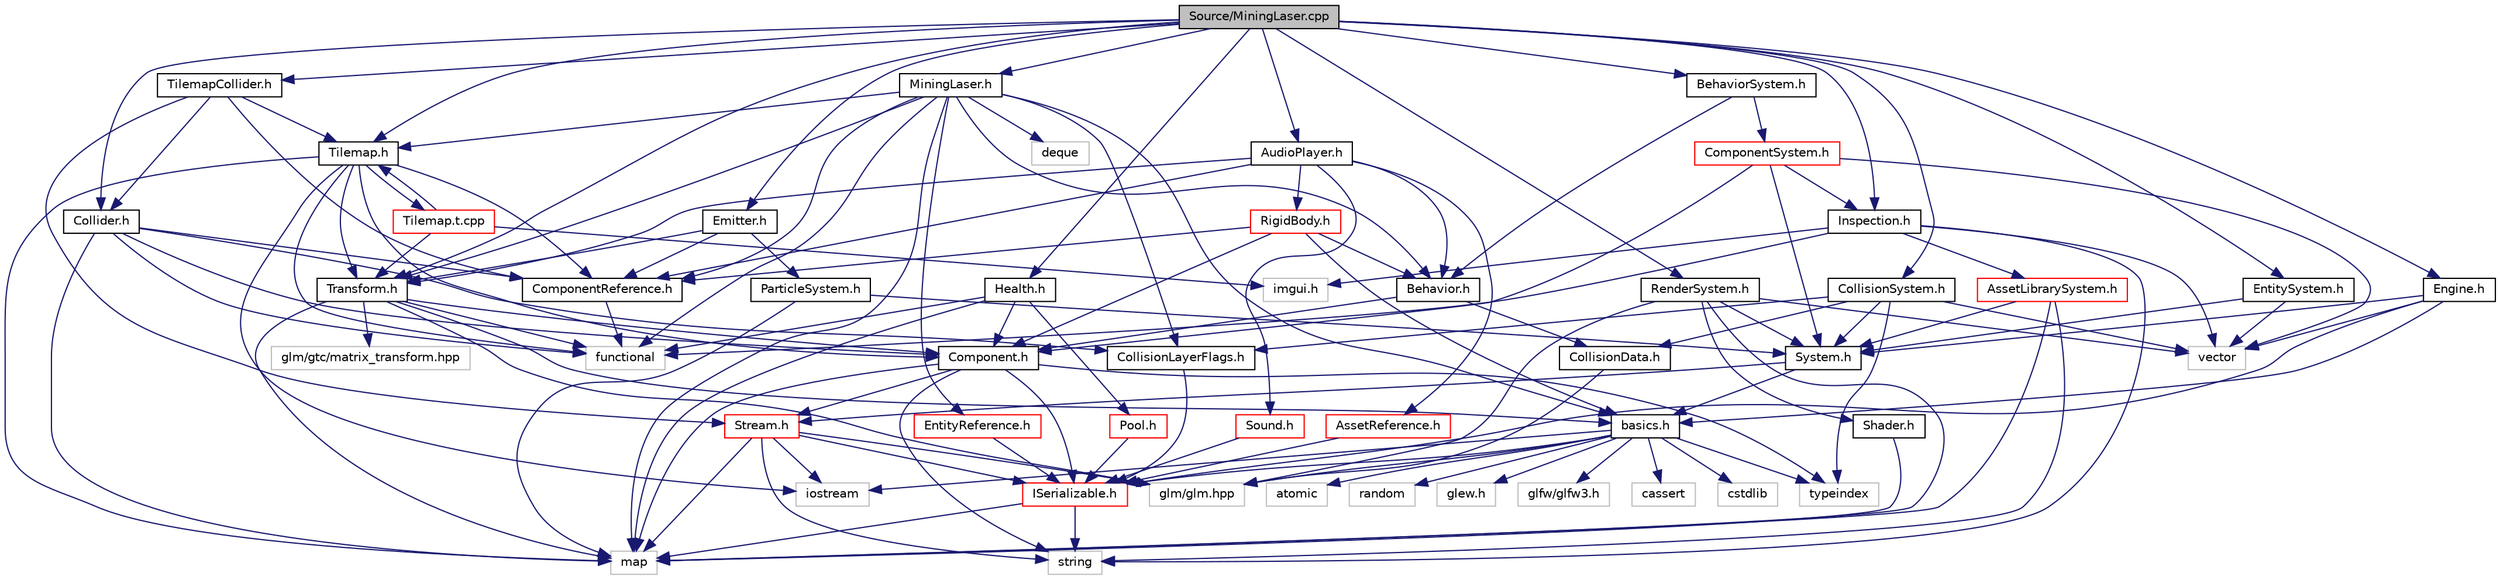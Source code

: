 digraph "Source/MiningLaser.cpp"
{
 // LATEX_PDF_SIZE
  edge [fontname="Helvetica",fontsize="10",labelfontname="Helvetica",labelfontsize="10"];
  node [fontname="Helvetica",fontsize="10",shape=record];
  Node1 [label="Source/MiningLaser.cpp",height=0.2,width=0.4,color="black", fillcolor="grey75", style="filled", fontcolor="black",tooltip="Digging laser controllable by an entity."];
  Node1 -> Node2 [color="midnightblue",fontsize="10",style="solid",fontname="Helvetica"];
  Node2 [label="MiningLaser.h",height=0.2,width=0.4,color="black", fillcolor="white", style="filled",URL="$MiningLaser_8h.html",tooltip="Digging laser controllable by an entity."];
  Node2 -> Node3 [color="midnightblue",fontsize="10",style="solid",fontname="Helvetica"];
  Node3 [label="Behavior.h",height=0.2,width=0.4,color="black", fillcolor="white", style="filled",URL="$Behavior_8h.html",tooltip="Virtual behavior component header."];
  Node3 -> Node4 [color="midnightblue",fontsize="10",style="solid",fontname="Helvetica"];
  Node4 [label="Component.h",height=0.2,width=0.4,color="black", fillcolor="white", style="filled",URL="$Component_8h.html",tooltip="Virtual component header."];
  Node4 -> Node5 [color="midnightblue",fontsize="10",style="solid",fontname="Helvetica"];
  Node5 [label="typeindex",height=0.2,width=0.4,color="grey75", fillcolor="white", style="filled",tooltip=" "];
  Node4 -> Node6 [color="midnightblue",fontsize="10",style="solid",fontname="Helvetica"];
  Node6 [label="map",height=0.2,width=0.4,color="grey75", fillcolor="white", style="filled",tooltip=" "];
  Node4 -> Node7 [color="midnightblue",fontsize="10",style="solid",fontname="Helvetica"];
  Node7 [label="string",height=0.2,width=0.4,color="grey75", fillcolor="white", style="filled",tooltip=" "];
  Node4 -> Node8 [color="midnightblue",fontsize="10",style="solid",fontname="Helvetica"];
  Node8 [label="ISerializable.h",height=0.2,width=0.4,color="red", fillcolor="white", style="filled",URL="$ISerializable_8h.html",tooltip="interface for all serializable objects"];
  Node8 -> Node6 [color="midnightblue",fontsize="10",style="solid",fontname="Helvetica"];
  Node8 -> Node7 [color="midnightblue",fontsize="10",style="solid",fontname="Helvetica"];
  Node4 -> Node10 [color="midnightblue",fontsize="10",style="solid",fontname="Helvetica"];
  Node10 [label="Stream.h",height=0.2,width=0.4,color="red", fillcolor="white", style="filled",URL="$Stream_8h.html",tooltip="JSON File reading/writing."];
  Node10 -> Node7 [color="midnightblue",fontsize="10",style="solid",fontname="Helvetica"];
  Node10 -> Node6 [color="midnightblue",fontsize="10",style="solid",fontname="Helvetica"];
  Node10 -> Node11 [color="midnightblue",fontsize="10",style="solid",fontname="Helvetica"];
  Node11 [label="glm/glm.hpp",height=0.2,width=0.4,color="grey75", fillcolor="white", style="filled",tooltip=" "];
  Node10 -> Node13 [color="midnightblue",fontsize="10",style="solid",fontname="Helvetica"];
  Node13 [label="iostream",height=0.2,width=0.4,color="grey75", fillcolor="white", style="filled",tooltip=" "];
  Node10 -> Node8 [color="midnightblue",fontsize="10",style="solid",fontname="Helvetica"];
  Node3 -> Node15 [color="midnightblue",fontsize="10",style="solid",fontname="Helvetica"];
  Node15 [label="CollisionData.h",height=0.2,width=0.4,color="black", fillcolor="white", style="filled",URL="$CollisionData_8h.html",tooltip="struct that holds collision information"];
  Node15 -> Node11 [color="midnightblue",fontsize="10",style="solid",fontname="Helvetica"];
  Node2 -> Node16 [color="midnightblue",fontsize="10",style="solid",fontname="Helvetica"];
  Node16 [label="basics.h",height=0.2,width=0.4,color="black", fillcolor="white", style="filled",URL="$basics_8h_source.html",tooltip=" "];
  Node16 -> Node17 [color="midnightblue",fontsize="10",style="solid",fontname="Helvetica"];
  Node17 [label="glew.h",height=0.2,width=0.4,color="grey75", fillcolor="white", style="filled",tooltip=" "];
  Node16 -> Node18 [color="midnightblue",fontsize="10",style="solid",fontname="Helvetica"];
  Node18 [label="glfw/glfw3.h",height=0.2,width=0.4,color="grey75", fillcolor="white", style="filled",tooltip=" "];
  Node16 -> Node11 [color="midnightblue",fontsize="10",style="solid",fontname="Helvetica"];
  Node16 -> Node13 [color="midnightblue",fontsize="10",style="solid",fontname="Helvetica"];
  Node16 -> Node19 [color="midnightblue",fontsize="10",style="solid",fontname="Helvetica"];
  Node19 [label="cassert",height=0.2,width=0.4,color="grey75", fillcolor="white", style="filled",tooltip=" "];
  Node16 -> Node20 [color="midnightblue",fontsize="10",style="solid",fontname="Helvetica"];
  Node20 [label="cstdlib",height=0.2,width=0.4,color="grey75", fillcolor="white", style="filled",tooltip=" "];
  Node16 -> Node21 [color="midnightblue",fontsize="10",style="solid",fontname="Helvetica"];
  Node21 [label="atomic",height=0.2,width=0.4,color="grey75", fillcolor="white", style="filled",tooltip=" "];
  Node16 -> Node5 [color="midnightblue",fontsize="10",style="solid",fontname="Helvetica"];
  Node16 -> Node22 [color="midnightblue",fontsize="10",style="solid",fontname="Helvetica"];
  Node22 [label="random",height=0.2,width=0.4,color="grey75", fillcolor="white", style="filled",tooltip=" "];
  Node16 -> Node8 [color="midnightblue",fontsize="10",style="solid",fontname="Helvetica"];
  Node2 -> Node23 [color="midnightblue",fontsize="10",style="solid",fontname="Helvetica"];
  Node23 [label="CollisionLayerFlags.h",height=0.2,width=0.4,color="black", fillcolor="white", style="filled",URL="$CollisionLayerFlags_8h.html",tooltip="struct that determines which collision layers to interact with"];
  Node23 -> Node8 [color="midnightblue",fontsize="10",style="solid",fontname="Helvetica"];
  Node2 -> Node24 [color="midnightblue",fontsize="10",style="solid",fontname="Helvetica"];
  Node24 [label="deque",height=0.2,width=0.4,color="grey75", fillcolor="white", style="filled",tooltip=" "];
  Node2 -> Node25 [color="midnightblue",fontsize="10",style="solid",fontname="Helvetica"];
  Node25 [label="functional",height=0.2,width=0.4,color="grey75", fillcolor="white", style="filled",tooltip=" "];
  Node2 -> Node6 [color="midnightblue",fontsize="10",style="solid",fontname="Helvetica"];
  Node2 -> Node26 [color="midnightblue",fontsize="10",style="solid",fontname="Helvetica"];
  Node26 [label="EntityReference.h",height=0.2,width=0.4,color="red", fillcolor="white", style="filled",URL="$EntityReference_8h.html",tooltip="a reference to an Entity in the scene"];
  Node26 -> Node8 [color="midnightblue",fontsize="10",style="solid",fontname="Helvetica"];
  Node2 -> Node28 [color="midnightblue",fontsize="10",style="solid",fontname="Helvetica"];
  Node28 [label="ComponentReference.h",height=0.2,width=0.4,color="black", fillcolor="white", style="filled",URL="$ComponentReference_8h.html",tooltip="a reference to a component in the scene"];
  Node28 -> Node25 [color="midnightblue",fontsize="10",style="solid",fontname="Helvetica"];
  Node2 -> Node29 [color="midnightblue",fontsize="10",style="solid",fontname="Helvetica"];
  Node29 [label="Transform.h",height=0.2,width=0.4,color="black", fillcolor="white", style="filled",URL="$Transform_8h.html",tooltip="Transform."];
  Node29 -> Node4 [color="midnightblue",fontsize="10",style="solid",fontname="Helvetica"];
  Node29 -> Node16 [color="midnightblue",fontsize="10",style="solid",fontname="Helvetica"];
  Node29 -> Node11 [color="midnightblue",fontsize="10",style="solid",fontname="Helvetica"];
  Node29 -> Node30 [color="midnightblue",fontsize="10",style="solid",fontname="Helvetica"];
  Node30 [label="glm/gtc/matrix_transform.hpp",height=0.2,width=0.4,color="grey75", fillcolor="white", style="filled",tooltip=" "];
  Node29 -> Node25 [color="midnightblue",fontsize="10",style="solid",fontname="Helvetica"];
  Node29 -> Node6 [color="midnightblue",fontsize="10",style="solid",fontname="Helvetica"];
  Node2 -> Node31 [color="midnightblue",fontsize="10",style="solid",fontname="Helvetica"];
  Node31 [label="Tilemap.h",height=0.2,width=0.4,color="black", fillcolor="white", style="filled",URL="$Tilemap_8h.html",tooltip="Tilemap component - loads and manages a tilemap array."];
  Node31 -> Node4 [color="midnightblue",fontsize="10",style="solid",fontname="Helvetica"];
  Node31 -> Node28 [color="midnightblue",fontsize="10",style="solid",fontname="Helvetica"];
  Node31 -> Node29 [color="midnightblue",fontsize="10",style="solid",fontname="Helvetica"];
  Node31 -> Node25 [color="midnightblue",fontsize="10",style="solid",fontname="Helvetica"];
  Node31 -> Node6 [color="midnightblue",fontsize="10",style="solid",fontname="Helvetica"];
  Node31 -> Node13 [color="midnightblue",fontsize="10",style="solid",fontname="Helvetica"];
  Node31 -> Node32 [color="midnightblue",fontsize="10",style="solid",fontname="Helvetica"];
  Node32 [label="Tilemap.t.cpp",height=0.2,width=0.4,color="red", fillcolor="white", style="filled",URL="$Tilemap_8t_8cpp.html",tooltip="Tilemap component - loads and manages a tilemap array."];
  Node32 -> Node31 [color="midnightblue",fontsize="10",style="solid",fontname="Helvetica"];
  Node32 -> Node29 [color="midnightblue",fontsize="10",style="solid",fontname="Helvetica"];
  Node32 -> Node35 [color="midnightblue",fontsize="10",style="solid",fontname="Helvetica"];
  Node35 [label="imgui.h",height=0.2,width=0.4,color="grey75", fillcolor="white", style="filled",tooltip=" "];
  Node1 -> Node36 [color="midnightblue",fontsize="10",style="solid",fontname="Helvetica"];
  Node36 [label="BehaviorSystem.h",height=0.2,width=0.4,color="black", fillcolor="white", style="filled",URL="$BehaviorSystem_8h.html",tooltip="System that keeps track of and updates a specific kind of Behavior."];
  Node36 -> Node37 [color="midnightblue",fontsize="10",style="solid",fontname="Helvetica"];
  Node37 [label="ComponentSystem.h",height=0.2,width=0.4,color="red", fillcolor="white", style="filled",URL="$ComponentSystem_8h.html",tooltip="System that keeps track of a specific kind of Component."];
  Node37 -> Node38 [color="midnightblue",fontsize="10",style="solid",fontname="Helvetica"];
  Node38 [label="System.h",height=0.2,width=0.4,color="black", fillcolor="white", style="filled",URL="$System_8h.html",tooltip="Base class for all Systems."];
  Node38 -> Node16 [color="midnightblue",fontsize="10",style="solid",fontname="Helvetica"];
  Node38 -> Node10 [color="midnightblue",fontsize="10",style="solid",fontname="Helvetica"];
  Node37 -> Node4 [color="midnightblue",fontsize="10",style="solid",fontname="Helvetica"];
  Node37 -> Node39 [color="midnightblue",fontsize="10",style="solid",fontname="Helvetica"];
  Node39 [label="Inspection.h",height=0.2,width=0.4,color="black", fillcolor="white", style="filled",URL="$Inspection_8h.html",tooltip="Helper methods for inspecting things."];
  Node39 -> Node40 [color="midnightblue",fontsize="10",style="solid",fontname="Helvetica"];
  Node40 [label="AssetLibrarySystem.h",height=0.2,width=0.4,color="red", fillcolor="white", style="filled",URL="$AssetLibrarySystem_8h.html",tooltip="Asset System."];
  Node40 -> Node38 [color="midnightblue",fontsize="10",style="solid",fontname="Helvetica"];
  Node40 -> Node6 [color="midnightblue",fontsize="10",style="solid",fontname="Helvetica"];
  Node40 -> Node7 [color="midnightblue",fontsize="10",style="solid",fontname="Helvetica"];
  Node39 -> Node7 [color="midnightblue",fontsize="10",style="solid",fontname="Helvetica"];
  Node39 -> Node34 [color="midnightblue",fontsize="10",style="solid",fontname="Helvetica"];
  Node34 [label="vector",height=0.2,width=0.4,color="grey75", fillcolor="white", style="filled",tooltip=" "];
  Node39 -> Node25 [color="midnightblue",fontsize="10",style="solid",fontname="Helvetica"];
  Node39 -> Node35 [color="midnightblue",fontsize="10",style="solid",fontname="Helvetica"];
  Node37 -> Node34 [color="midnightblue",fontsize="10",style="solid",fontname="Helvetica"];
  Node36 -> Node3 [color="midnightblue",fontsize="10",style="solid",fontname="Helvetica"];
  Node1 -> Node29 [color="midnightblue",fontsize="10",style="solid",fontname="Helvetica"];
  Node1 -> Node49 [color="midnightblue",fontsize="10",style="solid",fontname="Helvetica"];
  Node49 [label="AudioPlayer.h",height=0.2,width=0.4,color="black", fillcolor="white", style="filled",URL="$AudioPlayer_8h.html",tooltip="Component that plays audio."];
  Node49 -> Node3 [color="midnightblue",fontsize="10",style="solid",fontname="Helvetica"];
  Node49 -> Node50 [color="midnightblue",fontsize="10",style="solid",fontname="Helvetica"];
  Node50 [label="AssetReference.h",height=0.2,width=0.4,color="red", fillcolor="white", style="filled",URL="$AssetReference_8h.html",tooltip="a reference to an Asset"];
  Node50 -> Node8 [color="midnightblue",fontsize="10",style="solid",fontname="Helvetica"];
  Node49 -> Node52 [color="midnightblue",fontsize="10",style="solid",fontname="Helvetica"];
  Node52 [label="Sound.h",height=0.2,width=0.4,color="red", fillcolor="white", style="filled",URL="$Sound_8h.html",tooltip="Wrapper class for FMOD sounds."];
  Node52 -> Node8 [color="midnightblue",fontsize="10",style="solid",fontname="Helvetica"];
  Node49 -> Node28 [color="midnightblue",fontsize="10",style="solid",fontname="Helvetica"];
  Node49 -> Node29 [color="midnightblue",fontsize="10",style="solid",fontname="Helvetica"];
  Node49 -> Node54 [color="midnightblue",fontsize="10",style="solid",fontname="Helvetica"];
  Node54 [label="RigidBody.h",height=0.2,width=0.4,color="red", fillcolor="white", style="filled",URL="$RigidBody_8h_source.html",tooltip=" "];
  Node54 -> Node4 [color="midnightblue",fontsize="10",style="solid",fontname="Helvetica"];
  Node54 -> Node16 [color="midnightblue",fontsize="10",style="solid",fontname="Helvetica"];
  Node54 -> Node3 [color="midnightblue",fontsize="10",style="solid",fontname="Helvetica"];
  Node54 -> Node28 [color="midnightblue",fontsize="10",style="solid",fontname="Helvetica"];
  Node1 -> Node55 [color="midnightblue",fontsize="10",style="solid",fontname="Helvetica"];
  Node55 [label="Health.h",height=0.2,width=0.4,color="black", fillcolor="white", style="filled",URL="$Health_8h_source.html",tooltip=" "];
  Node55 -> Node4 [color="midnightblue",fontsize="10",style="solid",fontname="Helvetica"];
  Node55 -> Node56 [color="midnightblue",fontsize="10",style="solid",fontname="Helvetica"];
  Node56 [label="Pool.h",height=0.2,width=0.4,color="red", fillcolor="white", style="filled",URL="$Pool_8h.html",tooltip="Used for Pools like Time or Health."];
  Node56 -> Node8 [color="midnightblue",fontsize="10",style="solid",fontname="Helvetica"];
  Node55 -> Node25 [color="midnightblue",fontsize="10",style="solid",fontname="Helvetica"];
  Node55 -> Node6 [color="midnightblue",fontsize="10",style="solid",fontname="Helvetica"];
  Node1 -> Node57 [color="midnightblue",fontsize="10",style="solid",fontname="Helvetica"];
  Node57 [label="Emitter.h",height=0.2,width=0.4,color="black", fillcolor="white", style="filled",URL="$Emitter_8h.html",tooltip="Controls timing of particle emissions, and their init data."];
  Node57 -> Node58 [color="midnightblue",fontsize="10",style="solid",fontname="Helvetica"];
  Node58 [label="ParticleSystem.h",height=0.2,width=0.4,color="black", fillcolor="white", style="filled",URL="$ParticleSystem_8h.html",tooltip="System in charge of managing compute shader and emitters."];
  Node58 -> Node38 [color="midnightblue",fontsize="10",style="solid",fontname="Helvetica"];
  Node58 -> Node6 [color="midnightblue",fontsize="10",style="solid",fontname="Helvetica"];
  Node57 -> Node28 [color="midnightblue",fontsize="10",style="solid",fontname="Helvetica"];
  Node57 -> Node29 [color="midnightblue",fontsize="10",style="solid",fontname="Helvetica"];
  Node1 -> Node31 [color="midnightblue",fontsize="10",style="solid",fontname="Helvetica"];
  Node1 -> Node59 [color="midnightblue",fontsize="10",style="solid",fontname="Helvetica"];
  Node59 [label="Collider.h",height=0.2,width=0.4,color="black", fillcolor="white", style="filled",URL="$Collider_8h.html",tooltip="Base component for detecting collisions."];
  Node59 -> Node4 [color="midnightblue",fontsize="10",style="solid",fontname="Helvetica"];
  Node59 -> Node28 [color="midnightblue",fontsize="10",style="solid",fontname="Helvetica"];
  Node59 -> Node23 [color="midnightblue",fontsize="10",style="solid",fontname="Helvetica"];
  Node59 -> Node6 [color="midnightblue",fontsize="10",style="solid",fontname="Helvetica"];
  Node59 -> Node25 [color="midnightblue",fontsize="10",style="solid",fontname="Helvetica"];
  Node1 -> Node60 [color="midnightblue",fontsize="10",style="solid",fontname="Helvetica"];
  Node60 [label="TilemapCollider.h",height=0.2,width=0.4,color="black", fillcolor="white", style="filled",URL="$TilemapCollider_8h.html",tooltip="tilemap collider"];
  Node60 -> Node59 [color="midnightblue",fontsize="10",style="solid",fontname="Helvetica"];
  Node60 -> Node10 [color="midnightblue",fontsize="10",style="solid",fontname="Helvetica"];
  Node60 -> Node28 [color="midnightblue",fontsize="10",style="solid",fontname="Helvetica"];
  Node60 -> Node31 [color="midnightblue",fontsize="10",style="solid",fontname="Helvetica"];
  Node1 -> Node61 [color="midnightblue",fontsize="10",style="solid",fontname="Helvetica"];
  Node61 [label="EntitySystem.h",height=0.2,width=0.4,color="black", fillcolor="white", style="filled",URL="$EntitySystem_8h.html",tooltip="System that manages the storing and handling of Entities."];
  Node61 -> Node38 [color="midnightblue",fontsize="10",style="solid",fontname="Helvetica"];
  Node61 -> Node34 [color="midnightblue",fontsize="10",style="solid",fontname="Helvetica"];
  Node1 -> Node62 [color="midnightblue",fontsize="10",style="solid",fontname="Helvetica"];
  Node62 [label="Engine.h",height=0.2,width=0.4,color="black", fillcolor="white", style="filled",URL="$Engine_8h.html",tooltip="Engine class."];
  Node62 -> Node34 [color="midnightblue",fontsize="10",style="solid",fontname="Helvetica"];
  Node62 -> Node16 [color="midnightblue",fontsize="10",style="solid",fontname="Helvetica"];
  Node62 -> Node8 [color="midnightblue",fontsize="10",style="solid",fontname="Helvetica"];
  Node62 -> Node38 [color="midnightblue",fontsize="10",style="solid",fontname="Helvetica"];
  Node1 -> Node63 [color="midnightblue",fontsize="10",style="solid",fontname="Helvetica"];
  Node63 [label="RenderSystem.h",height=0.2,width=0.4,color="black", fillcolor="white", style="filled",URL="$RenderSystem_8h.html",tooltip="System responsible for drawing sprites and basic shapes."];
  Node63 -> Node38 [color="midnightblue",fontsize="10",style="solid",fontname="Helvetica"];
  Node63 -> Node64 [color="midnightblue",fontsize="10",style="solid",fontname="Helvetica"];
  Node64 [label="Shader.h",height=0.2,width=0.4,color="black", fillcolor="white", style="filled",URL="$Shader_8h.html",tooltip="Shader class declaration/interface."];
  Node64 -> Node6 [color="midnightblue",fontsize="10",style="solid",fontname="Helvetica"];
  Node63 -> Node11 [color="midnightblue",fontsize="10",style="solid",fontname="Helvetica"];
  Node63 -> Node34 [color="midnightblue",fontsize="10",style="solid",fontname="Helvetica"];
  Node63 -> Node6 [color="midnightblue",fontsize="10",style="solid",fontname="Helvetica"];
  Node1 -> Node65 [color="midnightblue",fontsize="10",style="solid",fontname="Helvetica"];
  Node65 [label="CollisionSystem.h",height=0.2,width=0.4,color="black", fillcolor="white", style="filled",URL="$CollisionSystem_8h.html",tooltip="The CollisionSystem is responsible for checking for collisions between Different Colliders."];
  Node65 -> Node38 [color="midnightblue",fontsize="10",style="solid",fontname="Helvetica"];
  Node65 -> Node34 [color="midnightblue",fontsize="10",style="solid",fontname="Helvetica"];
  Node65 -> Node5 [color="midnightblue",fontsize="10",style="solid",fontname="Helvetica"];
  Node65 -> Node15 [color="midnightblue",fontsize="10",style="solid",fontname="Helvetica"];
  Node65 -> Node23 [color="midnightblue",fontsize="10",style="solid",fontname="Helvetica"];
  Node1 -> Node39 [color="midnightblue",fontsize="10",style="solid",fontname="Helvetica"];
}
